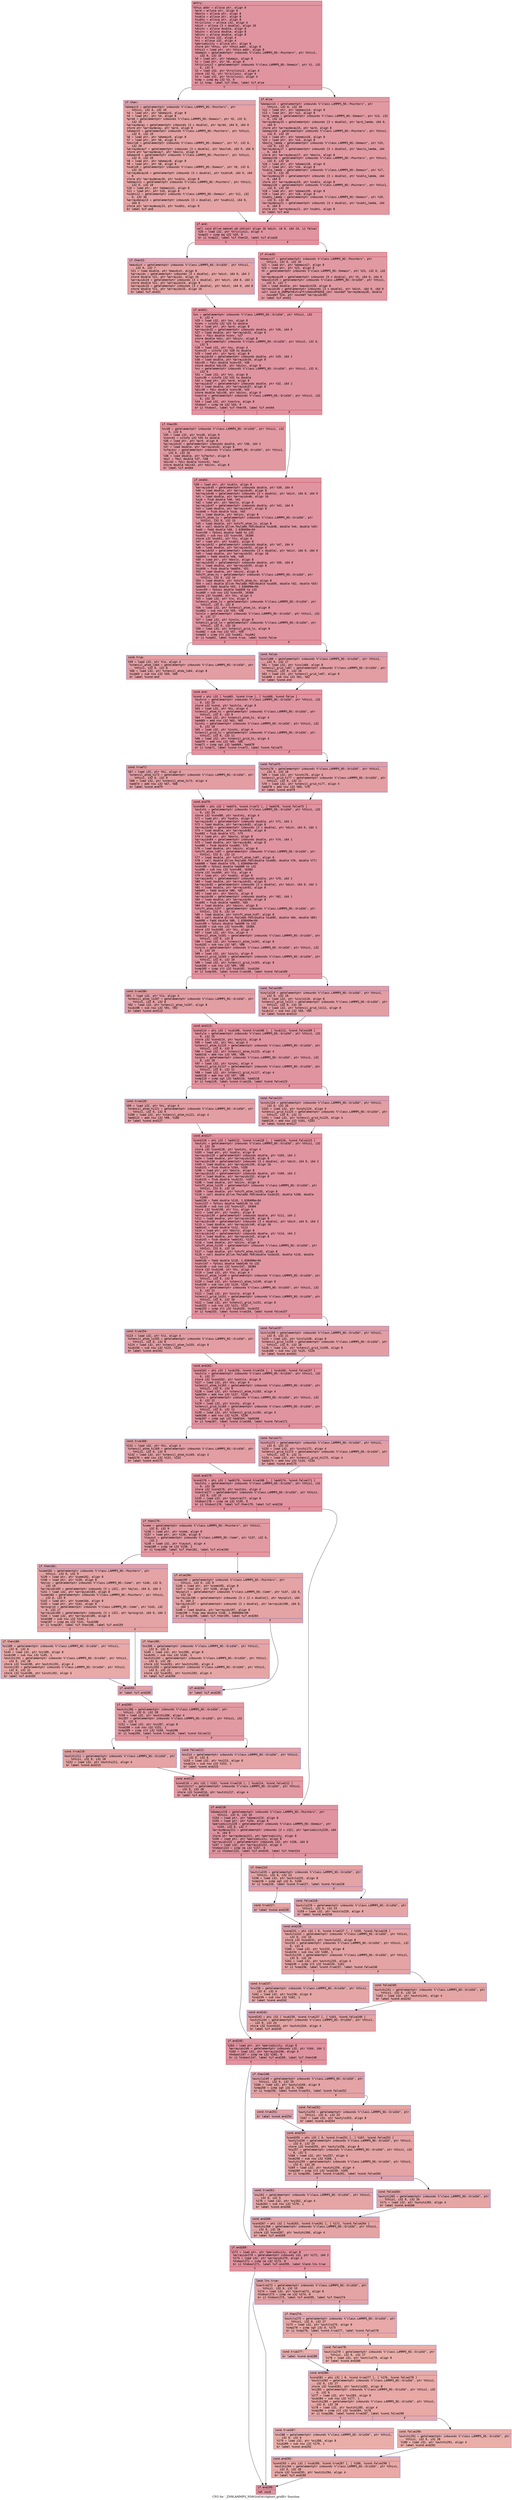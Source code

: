 digraph "CFG for '_ZN9LAMMPS_NS6Grid3d10ghost_gridEv' function" {
	label="CFG for '_ZN9LAMMPS_NS6Grid3d10ghost_gridEv' function";

	Node0x55fcd5fa8550 [shape=record,color="#b70d28ff", style=filled, fillcolor="#b70d2870" fontname="Courier",label="{entry:\l|  %this.addr = alloca ptr, align 8\l  %prd = alloca ptr, align 8\l  %boxlo = alloca ptr, align 8\l  %sublo = alloca ptr, align 8\l  %subhi = alloca ptr, align 8\l  %triclinic = alloca i32, align 4\l  %dist = alloca [3 x double], align 16\l  %dxinv = alloca double, align 8\l  %dyinv = alloca double, align 8\l  %dzinv = alloca double, align 8\l  %lo = alloca i32, align 4\l  %hi = alloca i32, align 4\l  %periodicity = alloca ptr, align 8\l  store ptr %this, ptr %this.addr, align 8\l  %this1 = load ptr, ptr %this.addr, align 8\l  %domain = getelementptr inbounds %\"class.LAMMPS_NS::Pointers\", ptr %this1,\l... i32 0, i32 10\l  %0 = load ptr, ptr %domain, align 8\l  %1 = load ptr, ptr %0, align 8\l  %triclinic2 = getelementptr inbounds %\"class.LAMMPS_NS::Domain\", ptr %1, i32\l... 0, i32 9\l  %2 = load i32, ptr %triclinic2, align 4\l  store i32 %2, ptr %triclinic, align 4\l  %3 = load i32, ptr %triclinic, align 4\l  %cmp = icmp eq i32 %3, 0\l  br i1 %cmp, label %if.then, label %if.else\l|{<s0>T|<s1>F}}"];
	Node0x55fcd5fa8550:s0 -> Node0x55fcd5fa9860[tooltip="entry -> if.then\nProbability 37.50%" ];
	Node0x55fcd5fa8550:s1 -> Node0x55fcd5fa98d0[tooltip="entry -> if.else\nProbability 62.50%" ];
	Node0x55fcd5fa9860 [shape=record,color="#3d50c3ff", style=filled, fillcolor="#c32e3170" fontname="Courier",label="{if.then:\l|  %domain3 = getelementptr inbounds %\"class.LAMMPS_NS::Pointers\", ptr\l... %this1, i32 0, i32 10\l  %4 = load ptr, ptr %domain3, align 8\l  %5 = load ptr, ptr %4, align 8\l  %prd4 = getelementptr inbounds %\"class.LAMMPS_NS::Domain\", ptr %5, i32 0,\l... i32 16\l  %arraydecay = getelementptr inbounds [3 x double], ptr %prd4, i64 0, i64 0\l  store ptr %arraydecay, ptr %prd, align 8\l  %domain5 = getelementptr inbounds %\"class.LAMMPS_NS::Pointers\", ptr %this1,\l... i32 0, i32 10\l  %6 = load ptr, ptr %domain5, align 8\l  %7 = load ptr, ptr %6, align 8\l  %boxlo6 = getelementptr inbounds %\"class.LAMMPS_NS::Domain\", ptr %7, i32 0,\l... i32 20\l  %arraydecay7 = getelementptr inbounds [3 x double], ptr %boxlo6, i64 0, i64 0\l  store ptr %arraydecay7, ptr %boxlo, align 8\l  %domain8 = getelementptr inbounds %\"class.LAMMPS_NS::Pointers\", ptr %this1,\l... i32 0, i32 10\l  %8 = load ptr, ptr %domain8, align 8\l  %9 = load ptr, ptr %8, align 8\l  %sublo9 = getelementptr inbounds %\"class.LAMMPS_NS::Domain\", ptr %9, i32 0,\l... i32 33\l  %arraydecay10 = getelementptr inbounds [3 x double], ptr %sublo9, i64 0, i64\l... 0\l  store ptr %arraydecay10, ptr %sublo, align 8\l  %domain11 = getelementptr inbounds %\"class.LAMMPS_NS::Pointers\", ptr %this1,\l... i32 0, i32 10\l  %10 = load ptr, ptr %domain11, align 8\l  %11 = load ptr, ptr %10, align 8\l  %subhi12 = getelementptr inbounds %\"class.LAMMPS_NS::Domain\", ptr %11, i32\l... 0, i32 34\l  %arraydecay13 = getelementptr inbounds [3 x double], ptr %subhi12, i64 0,\l... i64 0\l  store ptr %arraydecay13, ptr %subhi, align 8\l  br label %if.end\l}"];
	Node0x55fcd5fa9860 -> Node0x55fcd5faacd0[tooltip="if.then -> if.end\nProbability 100.00%" ];
	Node0x55fcd5fa98d0 [shape=record,color="#b70d28ff", style=filled, fillcolor="#bb1b2c70" fontname="Courier",label="{if.else:\l|  %domain14 = getelementptr inbounds %\"class.LAMMPS_NS::Pointers\", ptr\l... %this1, i32 0, i32 10\l  %12 = load ptr, ptr %domain14, align 8\l  %13 = load ptr, ptr %12, align 8\l  %prd_lamda = getelementptr inbounds %\"class.LAMMPS_NS::Domain\", ptr %13, i32\l... 0, i32 18\l  %arraydecay15 = getelementptr inbounds [3 x double], ptr %prd_lamda, i64 0,\l... i64 0\l  store ptr %arraydecay15, ptr %prd, align 8\l  %domain16 = getelementptr inbounds %\"class.LAMMPS_NS::Pointers\", ptr %this1,\l... i32 0, i32 10\l  %14 = load ptr, ptr %domain16, align 8\l  %15 = load ptr, ptr %14, align 8\l  %boxlo_lamda = getelementptr inbounds %\"class.LAMMPS_NS::Domain\", ptr %15,\l... i32 0, i32 22\l  %arraydecay17 = getelementptr inbounds [3 x double], ptr %boxlo_lamda, i64\l... 0, i64 0\l  store ptr %arraydecay17, ptr %boxlo, align 8\l  %domain18 = getelementptr inbounds %\"class.LAMMPS_NS::Pointers\", ptr %this1,\l... i32 0, i32 10\l  %16 = load ptr, ptr %domain18, align 8\l  %17 = load ptr, ptr %16, align 8\l  %sublo_lamda = getelementptr inbounds %\"class.LAMMPS_NS::Domain\", ptr %17,\l... i32 0, i32 35\l  %arraydecay19 = getelementptr inbounds [3 x double], ptr %sublo_lamda, i64\l... 0, i64 0\l  store ptr %arraydecay19, ptr %sublo, align 8\l  %domain20 = getelementptr inbounds %\"class.LAMMPS_NS::Pointers\", ptr %this1,\l... i32 0, i32 10\l  %18 = load ptr, ptr %domain20, align 8\l  %19 = load ptr, ptr %18, align 8\l  %subhi_lamda = getelementptr inbounds %\"class.LAMMPS_NS::Domain\", ptr %19,\l... i32 0, i32 36\l  %arraydecay21 = getelementptr inbounds [3 x double], ptr %subhi_lamda, i64\l... 0, i64 0\l  store ptr %arraydecay21, ptr %subhi, align 8\l  br label %if.end\l}"];
	Node0x55fcd5fa98d0 -> Node0x55fcd5faacd0[tooltip="if.else -> if.end\nProbability 100.00%" ];
	Node0x55fcd5faacd0 [shape=record,color="#b70d28ff", style=filled, fillcolor="#b70d2870" fontname="Courier",label="{if.end:\l|  call void @llvm.memset.p0.i64(ptr align 16 %dist, i8 0, i64 24, i1 false)\l  %20 = load i32, ptr %triclinic, align 4\l  %cmp22 = icmp eq i32 %20, 0\l  br i1 %cmp22, label %if.then23, label %if.else26\l|{<s0>T|<s1>F}}"];
	Node0x55fcd5faacd0:s0 -> Node0x55fcd5fac440[tooltip="if.end -> if.then23\nProbability 37.50%" ];
	Node0x55fcd5faacd0:s1 -> Node0x55fcd5fac490[tooltip="if.end -> if.else26\nProbability 62.50%" ];
	Node0x55fcd5fac440 [shape=record,color="#3d50c3ff", style=filled, fillcolor="#c32e3170" fontname="Courier",label="{if.then23:\l|  %maxdist = getelementptr inbounds %\"class.LAMMPS_NS::Grid3d\", ptr %this1,\l... i32 0, i32 7\l  %21 = load double, ptr %maxdist, align 8\l  %arrayidx = getelementptr inbounds [3 x double], ptr %dist, i64 0, i64 2\l  store double %21, ptr %arrayidx, align 16\l  %arrayidx24 = getelementptr inbounds [3 x double], ptr %dist, i64 0, i64 1\l  store double %21, ptr %arrayidx24, align 8\l  %arrayidx25 = getelementptr inbounds [3 x double], ptr %dist, i64 0, i64 0\l  store double %21, ptr %arrayidx25, align 16\l  br label %if.end31\l}"];
	Node0x55fcd5fac440 -> Node0x55fcd5facec0[tooltip="if.then23 -> if.end31\nProbability 100.00%" ];
	Node0x55fcd5fac490 [shape=record,color="#b70d28ff", style=filled, fillcolor="#bb1b2c70" fontname="Courier",label="{if.else26:\l|  %domain27 = getelementptr inbounds %\"class.LAMMPS_NS::Pointers\", ptr\l... %this1, i32 0, i32 10\l  %22 = load ptr, ptr %domain27, align 8\l  %23 = load ptr, ptr %22, align 8\l  %h = getelementptr inbounds %\"class.LAMMPS_NS::Domain\", ptr %23, i32 0, i32\l... 40\l  %arraydecay28 = getelementptr inbounds [6 x double], ptr %h, i64 0, i64 0\l  %maxdist29 = getelementptr inbounds %\"class.LAMMPS_NS::Grid3d\", ptr %this1,\l... i32 0, i32 7\l  %24 = load double, ptr %maxdist29, align 8\l  %arrayidx30 = getelementptr inbounds [3 x double], ptr %dist, i64 0, i64 0\l  call void @_ZN9MathExtra7tribboxEPddS0_(ptr noundef %arraydecay28, double\l... noundef %24, ptr noundef %arrayidx30)\l  br label %if.end31\l}"];
	Node0x55fcd5fac490 -> Node0x55fcd5facec0[tooltip="if.else26 -> if.end31\nProbability 100.00%" ];
	Node0x55fcd5facec0 [shape=record,color="#b70d28ff", style=filled, fillcolor="#b70d2870" fontname="Courier",label="{if.end31:\l|  %nx = getelementptr inbounds %\"class.LAMMPS_NS::Grid3d\", ptr %this1, i32\l... 0, i32 4\l  %25 = load i32, ptr %nx, align 8\l  %conv = sitofp i32 %25 to double\l  %26 = load ptr, ptr %prd, align 8\l  %arrayidx32 = getelementptr inbounds double, ptr %26, i64 0\l  %27 = load double, ptr %arrayidx32, align 8\l  %div = fdiv double %conv, %27\l  store double %div, ptr %dxinv, align 8\l  %ny = getelementptr inbounds %\"class.LAMMPS_NS::Grid3d\", ptr %this1, i32 0,\l... i32 5\l  %28 = load i32, ptr %ny, align 4\l  %conv33 = sitofp i32 %28 to double\l  %29 = load ptr, ptr %prd, align 8\l  %arrayidx34 = getelementptr inbounds double, ptr %29, i64 1\l  %30 = load double, ptr %arrayidx34, align 8\l  %div35 = fdiv double %conv33, %30\l  store double %div35, ptr %dyinv, align 8\l  %nz = getelementptr inbounds %\"class.LAMMPS_NS::Grid3d\", ptr %this1, i32 0,\l... i32 6\l  %31 = load i32, ptr %nz, align 8\l  %conv36 = sitofp i32 %31 to double\l  %32 = load ptr, ptr %prd, align 8\l  %arrayidx37 = getelementptr inbounds double, ptr %32, i64 2\l  %33 = load double, ptr %arrayidx37, align 8\l  %div38 = fdiv double %conv36, %33\l  store double %div38, ptr %dzinv, align 8\l  %zextra = getelementptr inbounds %\"class.LAMMPS_NS::Grid3d\", ptr %this1, i32\l... 0, i32 15\l  %34 = load i32, ptr %zextra, align 8\l  %tobool = icmp ne i32 %34, 0\l  br i1 %tobool, label %if.then39, label %if.end44\l|{<s0>T|<s1>F}}"];
	Node0x55fcd5facec0:s0 -> Node0x55fcd5fae860[tooltip="if.end31 -> if.then39\nProbability 62.50%" ];
	Node0x55fcd5facec0:s1 -> Node0x55fcd5fae8e0[tooltip="if.end31 -> if.end44\nProbability 37.50%" ];
	Node0x55fcd5fae860 [shape=record,color="#b70d28ff", style=filled, fillcolor="#bb1b2c70" fontname="Courier",label="{if.then39:\l|  %nz40 = getelementptr inbounds %\"class.LAMMPS_NS::Grid3d\", ptr %this1, i32\l... 0, i32 6\l  %35 = load i32, ptr %nz40, align 8\l  %conv41 = sitofp i32 %35 to double\l  %36 = load ptr, ptr %prd, align 8\l  %arrayidx42 = getelementptr inbounds double, ptr %36, i64 2\l  %37 = load double, ptr %arrayidx42, align 8\l  %zfactor = getelementptr inbounds %\"class.LAMMPS_NS::Grid3d\", ptr %this1,\l... i32 0, i32 16\l  %38 = load double, ptr %zfactor, align 8\l  %mul = fmul double %37, %38\l  %div43 = fdiv double %conv41, %mul\l  store double %div43, ptr %dzinv, align 8\l  br label %if.end44\l}"];
	Node0x55fcd5fae860 -> Node0x55fcd5fae8e0[tooltip="if.then39 -> if.end44\nProbability 100.00%" ];
	Node0x55fcd5fae8e0 [shape=record,color="#b70d28ff", style=filled, fillcolor="#b70d2870" fontname="Courier",label="{if.end44:\l|  %39 = load ptr, ptr %sublo, align 8\l  %arrayidx45 = getelementptr inbounds double, ptr %39, i64 0\l  %40 = load double, ptr %arrayidx45, align 8\l  %arrayidx46 = getelementptr inbounds [3 x double], ptr %dist, i64 0, i64 0\l  %41 = load double, ptr %arrayidx46, align 16\l  %sub = fsub double %40, %41\l  %42 = load ptr, ptr %boxlo, align 8\l  %arrayidx47 = getelementptr inbounds double, ptr %42, i64 0\l  %43 = load double, ptr %arrayidx47, align 8\l  %sub48 = fsub double %sub, %43\l  %44 = load double, ptr %dxinv, align 8\l  %shift_atom_lo = getelementptr inbounds %\"class.LAMMPS_NS::Grid3d\", ptr\l... %this1, i32 0, i32 13\l  %45 = load double, ptr %shift_atom_lo, align 8\l  %46 = call double @llvm.fmuladd.f64(double %sub48, double %44, double %45)\l  %add = fadd double %46, 1.638400e+04\l  %conv50 = fptosi double %add to i32\l  %sub51 = sub nsw i32 %conv50, 16384\l  store i32 %sub51, ptr %lo, align 4\l  %47 = load ptr, ptr %subhi, align 8\l  %arrayidx52 = getelementptr inbounds double, ptr %47, i64 0\l  %48 = load double, ptr %arrayidx52, align 8\l  %arrayidx53 = getelementptr inbounds [3 x double], ptr %dist, i64 0, i64 0\l  %49 = load double, ptr %arrayidx53, align 16\l  %add54 = fadd double %48, %49\l  %50 = load ptr, ptr %boxlo, align 8\l  %arrayidx55 = getelementptr inbounds double, ptr %50, i64 0\l  %51 = load double, ptr %arrayidx55, align 8\l  %sub56 = fsub double %add54, %51\l  %52 = load double, ptr %dxinv, align 8\l  %shift_atom_hi = getelementptr inbounds %\"class.LAMMPS_NS::Grid3d\", ptr\l... %this1, i32 0, i32 14\l  %53 = load double, ptr %shift_atom_hi, align 8\l  %54 = call double @llvm.fmuladd.f64(double %sub56, double %52, double %53)\l  %add58 = fadd double %54, 1.638400e+04\l  %conv59 = fptosi double %add58 to i32\l  %sub60 = sub nsw i32 %conv59, 16384\l  store i32 %sub60, ptr %hi, align 4\l  %55 = load i32, ptr %lo, align 4\l  %stencil_atom_lo = getelementptr inbounds %\"class.LAMMPS_NS::Grid3d\", ptr\l... %this1, i32 0, i32 8\l  %56 = load i32, ptr %stencil_atom_lo, align 8\l  %sub61 = sub nsw i32 %55, %56\l  %inxlo = getelementptr inbounds %\"class.LAMMPS_NS::Grid3d\", ptr %this1, i32\l... 0, i32 17\l  %57 = load i32, ptr %inxlo, align 8\l  %stencil_grid_lo = getelementptr inbounds %\"class.LAMMPS_NS::Grid3d\", ptr\l... %this1, i32 0, i32 10\l  %58 = load i32, ptr %stencil_grid_lo, align 8\l  %sub62 = sub nsw i32 %57, %58\l  %cmp63 = icmp slt i32 %sub61, %sub62\l  br i1 %cmp63, label %cond.true, label %cond.false\l|{<s0>T|<s1>F}}"];
	Node0x55fcd5fae8e0:s0 -> Node0x55fcd5fb1e60[tooltip="if.end44 -> cond.true\nProbability 50.00%" ];
	Node0x55fcd5fae8e0:s1 -> Node0x55fcd5fb1eb0[tooltip="if.end44 -> cond.false\nProbability 50.00%" ];
	Node0x55fcd5fb1e60 [shape=record,color="#3d50c3ff", style=filled, fillcolor="#be242e70" fontname="Courier",label="{cond.true:\l|  %59 = load i32, ptr %lo, align 4\l  %stencil_atom_lo64 = getelementptr inbounds %\"class.LAMMPS_NS::Grid3d\", ptr\l... %this1, i32 0, i32 8\l  %60 = load i32, ptr %stencil_atom_lo64, align 8\l  %sub65 = sub nsw i32 %59, %60\l  br label %cond.end\l}"];
	Node0x55fcd5fb1e60 -> Node0x55fcd5fb2350[tooltip="cond.true -> cond.end\nProbability 100.00%" ];
	Node0x55fcd5fb1eb0 [shape=record,color="#3d50c3ff", style=filled, fillcolor="#be242e70" fontname="Courier",label="{cond.false:\l|  %inxlo66 = getelementptr inbounds %\"class.LAMMPS_NS::Grid3d\", ptr %this1,\l... i32 0, i32 17\l  %61 = load i32, ptr %inxlo66, align 8\l  %stencil_grid_lo67 = getelementptr inbounds %\"class.LAMMPS_NS::Grid3d\", ptr\l... %this1, i32 0, i32 10\l  %62 = load i32, ptr %stencil_grid_lo67, align 8\l  %sub68 = sub nsw i32 %61, %62\l  br label %cond.end\l}"];
	Node0x55fcd5fb1eb0 -> Node0x55fcd5fb2350[tooltip="cond.false -> cond.end\nProbability 100.00%" ];
	Node0x55fcd5fb2350 [shape=record,color="#b70d28ff", style=filled, fillcolor="#b70d2870" fontname="Courier",label="{cond.end:\l|  %cond = phi i32 [ %sub65, %cond.true ], [ %sub68, %cond.false ]\l  %outxlo = getelementptr inbounds %\"class.LAMMPS_NS::Grid3d\", ptr %this1, i32\l... 0, i32 23\l  store i32 %cond, ptr %outxlo, align 8\l  %63 = load i32, ptr %hi, align 4\l  %stencil_atom_hi = getelementptr inbounds %\"class.LAMMPS_NS::Grid3d\", ptr\l... %this1, i32 0, i32 9\l  %64 = load i32, ptr %stencil_atom_hi, align 4\l  %add69 = add nsw i32 %63, %64\l  %inxhi = getelementptr inbounds %\"class.LAMMPS_NS::Grid3d\", ptr %this1, i32\l... 0, i32 18\l  %65 = load i32, ptr %inxhi, align 4\l  %stencil_grid_hi = getelementptr inbounds %\"class.LAMMPS_NS::Grid3d\", ptr\l... %this1, i32 0, i32 11\l  %66 = load i32, ptr %stencil_grid_hi, align 4\l  %add70 = add nsw i32 %65, %66\l  %cmp71 = icmp sgt i32 %add69, %add70\l  br i1 %cmp71, label %cond.true72, label %cond.false75\l|{<s0>T|<s1>F}}"];
	Node0x55fcd5fb2350:s0 -> Node0x55fcd5fb3040[tooltip="cond.end -> cond.true72\nProbability 50.00%" ];
	Node0x55fcd5fb2350:s1 -> Node0x55fcd5fb30f0[tooltip="cond.end -> cond.false75\nProbability 50.00%" ];
	Node0x55fcd5fb3040 [shape=record,color="#3d50c3ff", style=filled, fillcolor="#be242e70" fontname="Courier",label="{cond.true72:\l|  %67 = load i32, ptr %hi, align 4\l  %stencil_atom_hi73 = getelementptr inbounds %\"class.LAMMPS_NS::Grid3d\", ptr\l... %this1, i32 0, i32 9\l  %68 = load i32, ptr %stencil_atom_hi73, align 4\l  %add74 = add nsw i32 %67, %68\l  br label %cond.end79\l}"];
	Node0x55fcd5fb3040 -> Node0x55fcd5fb35b0[tooltip="cond.true72 -> cond.end79\nProbability 100.00%" ];
	Node0x55fcd5fb30f0 [shape=record,color="#3d50c3ff", style=filled, fillcolor="#be242e70" fontname="Courier",label="{cond.false75:\l|  %inxhi76 = getelementptr inbounds %\"class.LAMMPS_NS::Grid3d\", ptr %this1,\l... i32 0, i32 18\l  %69 = load i32, ptr %inxhi76, align 4\l  %stencil_grid_hi77 = getelementptr inbounds %\"class.LAMMPS_NS::Grid3d\", ptr\l... %this1, i32 0, i32 11\l  %70 = load i32, ptr %stencil_grid_hi77, align 4\l  %add78 = add nsw i32 %69, %70\l  br label %cond.end79\l}"];
	Node0x55fcd5fb30f0 -> Node0x55fcd5fb35b0[tooltip="cond.false75 -> cond.end79\nProbability 100.00%" ];
	Node0x55fcd5fb35b0 [shape=record,color="#b70d28ff", style=filled, fillcolor="#b70d2870" fontname="Courier",label="{cond.end79:\l|  %cond80 = phi i32 [ %add74, %cond.true72 ], [ %add78, %cond.false75 ]\l  %outxhi = getelementptr inbounds %\"class.LAMMPS_NS::Grid3d\", ptr %this1, i32\l... 0, i32 24\l  store i32 %cond80, ptr %outxhi, align 4\l  %71 = load ptr, ptr %sublo, align 8\l  %arrayidx81 = getelementptr inbounds double, ptr %71, i64 1\l  %72 = load double, ptr %arrayidx81, align 8\l  %arrayidx82 = getelementptr inbounds [3 x double], ptr %dist, i64 0, i64 1\l  %73 = load double, ptr %arrayidx82, align 8\l  %sub83 = fsub double %72, %73\l  %74 = load ptr, ptr %boxlo, align 8\l  %arrayidx84 = getelementptr inbounds double, ptr %74, i64 1\l  %75 = load double, ptr %arrayidx84, align 8\l  %sub85 = fsub double %sub83, %75\l  %76 = load double, ptr %dyinv, align 8\l  %shift_atom_lo87 = getelementptr inbounds %\"class.LAMMPS_NS::Grid3d\", ptr\l... %this1, i32 0, i32 13\l  %77 = load double, ptr %shift_atom_lo87, align 8\l  %78 = call double @llvm.fmuladd.f64(double %sub85, double %76, double %77)\l  %add88 = fadd double %78, 1.638400e+04\l  %conv89 = fptosi double %add88 to i32\l  %sub90 = sub nsw i32 %conv89, 16384\l  store i32 %sub90, ptr %lo, align 4\l  %79 = load ptr, ptr %subhi, align 8\l  %arrayidx91 = getelementptr inbounds double, ptr %79, i64 1\l  %80 = load double, ptr %arrayidx91, align 8\l  %arrayidx92 = getelementptr inbounds [3 x double], ptr %dist, i64 0, i64 1\l  %81 = load double, ptr %arrayidx92, align 8\l  %add93 = fadd double %80, %81\l  %82 = load ptr, ptr %boxlo, align 8\l  %arrayidx94 = getelementptr inbounds double, ptr %82, i64 1\l  %83 = load double, ptr %arrayidx94, align 8\l  %sub95 = fsub double %add93, %83\l  %84 = load double, ptr %dyinv, align 8\l  %shift_atom_hi97 = getelementptr inbounds %\"class.LAMMPS_NS::Grid3d\", ptr\l... %this1, i32 0, i32 14\l  %85 = load double, ptr %shift_atom_hi97, align 8\l  %86 = call double @llvm.fmuladd.f64(double %sub95, double %84, double %85)\l  %add98 = fadd double %86, 1.638400e+04\l  %conv99 = fptosi double %add98 to i32\l  %sub100 = sub nsw i32 %conv99, 16384\l  store i32 %sub100, ptr %hi, align 4\l  %87 = load i32, ptr %lo, align 4\l  %stencil_atom_lo101 = getelementptr inbounds %\"class.LAMMPS_NS::Grid3d\", ptr\l... %this1, i32 0, i32 8\l  %88 = load i32, ptr %stencil_atom_lo101, align 8\l  %sub102 = sub nsw i32 %87, %88\l  %inylo = getelementptr inbounds %\"class.LAMMPS_NS::Grid3d\", ptr %this1, i32\l... 0, i32 19\l  %89 = load i32, ptr %inylo, align 8\l  %stencil_grid_lo103 = getelementptr inbounds %\"class.LAMMPS_NS::Grid3d\", ptr\l... %this1, i32 0, i32 10\l  %90 = load i32, ptr %stencil_grid_lo103, align 8\l  %sub104 = sub nsw i32 %89, %90\l  %cmp105 = icmp slt i32 %sub102, %sub104\l  br i1 %cmp105, label %cond.true106, label %cond.false109\l|{<s0>T|<s1>F}}"];
	Node0x55fcd5fb35b0:s0 -> Node0x55fcd5fb5980[tooltip="cond.end79 -> cond.true106\nProbability 50.00%" ];
	Node0x55fcd5fb35b0:s1 -> Node0x55fcd5fb5a30[tooltip="cond.end79 -> cond.false109\nProbability 50.00%" ];
	Node0x55fcd5fb5980 [shape=record,color="#3d50c3ff", style=filled, fillcolor="#be242e70" fontname="Courier",label="{cond.true106:\l|  %91 = load i32, ptr %lo, align 4\l  %stencil_atom_lo107 = getelementptr inbounds %\"class.LAMMPS_NS::Grid3d\", ptr\l... %this1, i32 0, i32 8\l  %92 = load i32, ptr %stencil_atom_lo107, align 8\l  %sub108 = sub nsw i32 %91, %92\l  br label %cond.end113\l}"];
	Node0x55fcd5fb5980 -> Node0x55fcd5fb5e90[tooltip="cond.true106 -> cond.end113\nProbability 100.00%" ];
	Node0x55fcd5fb5a30 [shape=record,color="#3d50c3ff", style=filled, fillcolor="#be242e70" fontname="Courier",label="{cond.false109:\l|  %inylo110 = getelementptr inbounds %\"class.LAMMPS_NS::Grid3d\", ptr %this1,\l... i32 0, i32 19\l  %93 = load i32, ptr %inylo110, align 8\l  %stencil_grid_lo111 = getelementptr inbounds %\"class.LAMMPS_NS::Grid3d\", ptr\l... %this1, i32 0, i32 10\l  %94 = load i32, ptr %stencil_grid_lo111, align 8\l  %sub112 = sub nsw i32 %93, %94\l  br label %cond.end113\l}"];
	Node0x55fcd5fb5a30 -> Node0x55fcd5fb5e90[tooltip="cond.false109 -> cond.end113\nProbability 100.00%" ];
	Node0x55fcd5fb5e90 [shape=record,color="#b70d28ff", style=filled, fillcolor="#b70d2870" fontname="Courier",label="{cond.end113:\l|  %cond114 = phi i32 [ %sub108, %cond.true106 ], [ %sub112, %cond.false109 ]\l  %outylo = getelementptr inbounds %\"class.LAMMPS_NS::Grid3d\", ptr %this1, i32\l... 0, i32 25\l  store i32 %cond114, ptr %outylo, align 8\l  %95 = load i32, ptr %hi, align 4\l  %stencil_atom_hi115 = getelementptr inbounds %\"class.LAMMPS_NS::Grid3d\", ptr\l... %this1, i32 0, i32 9\l  %96 = load i32, ptr %stencil_atom_hi115, align 4\l  %add116 = add nsw i32 %95, %96\l  %inyhi = getelementptr inbounds %\"class.LAMMPS_NS::Grid3d\", ptr %this1, i32\l... 0, i32 20\l  %97 = load i32, ptr %inyhi, align 4\l  %stencil_grid_hi117 = getelementptr inbounds %\"class.LAMMPS_NS::Grid3d\", ptr\l... %this1, i32 0, i32 11\l  %98 = load i32, ptr %stencil_grid_hi117, align 4\l  %add118 = add nsw i32 %97, %98\l  %cmp119 = icmp sgt i32 %add116, %add118\l  br i1 %cmp119, label %cond.true120, label %cond.false123\l|{<s0>T|<s1>F}}"];
	Node0x55fcd5fb5e90:s0 -> Node0x55fcd5fb04f0[tooltip="cond.end113 -> cond.true120\nProbability 50.00%" ];
	Node0x55fcd5fb5e90:s1 -> Node0x55fcd5fb05a0[tooltip="cond.end113 -> cond.false123\nProbability 50.00%" ];
	Node0x55fcd5fb04f0 [shape=record,color="#3d50c3ff", style=filled, fillcolor="#be242e70" fontname="Courier",label="{cond.true120:\l|  %99 = load i32, ptr %hi, align 4\l  %stencil_atom_hi121 = getelementptr inbounds %\"class.LAMMPS_NS::Grid3d\", ptr\l... %this1, i32 0, i32 9\l  %100 = load i32, ptr %stencil_atom_hi121, align 4\l  %add122 = add nsw i32 %99, %100\l  br label %cond.end127\l}"];
	Node0x55fcd5fb04f0 -> Node0x55fcd5fb7900[tooltip="cond.true120 -> cond.end127\nProbability 100.00%" ];
	Node0x55fcd5fb05a0 [shape=record,color="#3d50c3ff", style=filled, fillcolor="#be242e70" fontname="Courier",label="{cond.false123:\l|  %inyhi124 = getelementptr inbounds %\"class.LAMMPS_NS::Grid3d\", ptr %this1,\l... i32 0, i32 20\l  %101 = load i32, ptr %inyhi124, align 4\l  %stencil_grid_hi125 = getelementptr inbounds %\"class.LAMMPS_NS::Grid3d\", ptr\l... %this1, i32 0, i32 11\l  %102 = load i32, ptr %stencil_grid_hi125, align 4\l  %add126 = add nsw i32 %101, %102\l  br label %cond.end127\l}"];
	Node0x55fcd5fb05a0 -> Node0x55fcd5fb7900[tooltip="cond.false123 -> cond.end127\nProbability 100.00%" ];
	Node0x55fcd5fb7900 [shape=record,color="#b70d28ff", style=filled, fillcolor="#b70d2870" fontname="Courier",label="{cond.end127:\l|  %cond128 = phi i32 [ %add122, %cond.true120 ], [ %add126, %cond.false123 ]\l  %outyhi = getelementptr inbounds %\"class.LAMMPS_NS::Grid3d\", ptr %this1, i32\l... 0, i32 26\l  store i32 %cond128, ptr %outyhi, align 4\l  %103 = load ptr, ptr %sublo, align 8\l  %arrayidx129 = getelementptr inbounds double, ptr %103, i64 2\l  %104 = load double, ptr %arrayidx129, align 8\l  %arrayidx130 = getelementptr inbounds [3 x double], ptr %dist, i64 0, i64 2\l  %105 = load double, ptr %arrayidx130, align 16\l  %sub131 = fsub double %104, %105\l  %106 = load ptr, ptr %boxlo, align 8\l  %arrayidx132 = getelementptr inbounds double, ptr %106, i64 2\l  %107 = load double, ptr %arrayidx132, align 8\l  %sub133 = fsub double %sub131, %107\l  %108 = load double, ptr %dzinv, align 8\l  %shift_atom_lo135 = getelementptr inbounds %\"class.LAMMPS_NS::Grid3d\", ptr\l... %this1, i32 0, i32 13\l  %109 = load double, ptr %shift_atom_lo135, align 8\l  %110 = call double @llvm.fmuladd.f64(double %sub133, double %108, double\l... %109)\l  %add136 = fadd double %110, 1.638400e+04\l  %conv137 = fptosi double %add136 to i32\l  %sub138 = sub nsw i32 %conv137, 16384\l  store i32 %sub138, ptr %lo, align 4\l  %111 = load ptr, ptr %subhi, align 8\l  %arrayidx139 = getelementptr inbounds double, ptr %111, i64 2\l  %112 = load double, ptr %arrayidx139, align 8\l  %arrayidx140 = getelementptr inbounds [3 x double], ptr %dist, i64 0, i64 2\l  %113 = load double, ptr %arrayidx140, align 16\l  %add141 = fadd double %112, %113\l  %114 = load ptr, ptr %boxlo, align 8\l  %arrayidx142 = getelementptr inbounds double, ptr %114, i64 2\l  %115 = load double, ptr %arrayidx142, align 8\l  %sub143 = fsub double %add141, %115\l  %116 = load double, ptr %dzinv, align 8\l  %shift_atom_hi145 = getelementptr inbounds %\"class.LAMMPS_NS::Grid3d\", ptr\l... %this1, i32 0, i32 14\l  %117 = load double, ptr %shift_atom_hi145, align 8\l  %118 = call double @llvm.fmuladd.f64(double %sub143, double %116, double\l... %117)\l  %add146 = fadd double %118, 1.638400e+04\l  %conv147 = fptosi double %add146 to i32\l  %sub148 = sub nsw i32 %conv147, 16384\l  store i32 %sub148, ptr %hi, align 4\l  %119 = load i32, ptr %lo, align 4\l  %stencil_atom_lo149 = getelementptr inbounds %\"class.LAMMPS_NS::Grid3d\", ptr\l... %this1, i32 0, i32 8\l  %120 = load i32, ptr %stencil_atom_lo149, align 8\l  %sub150 = sub nsw i32 %119, %120\l  %inzlo = getelementptr inbounds %\"class.LAMMPS_NS::Grid3d\", ptr %this1, i32\l... 0, i32 21\l  %121 = load i32, ptr %inzlo, align 8\l  %stencil_grid_lo151 = getelementptr inbounds %\"class.LAMMPS_NS::Grid3d\", ptr\l... %this1, i32 0, i32 10\l  %122 = load i32, ptr %stencil_grid_lo151, align 8\l  %sub152 = sub nsw i32 %121, %122\l  %cmp153 = icmp slt i32 %sub150, %sub152\l  br i1 %cmp153, label %cond.true154, label %cond.false157\l|{<s0>T|<s1>F}}"];
	Node0x55fcd5fb7900:s0 -> Node0x55fcd5fba8e0[tooltip="cond.end127 -> cond.true154\nProbability 50.00%" ];
	Node0x55fcd5fb7900:s1 -> Node0x55fcd5fba990[tooltip="cond.end127 -> cond.false157\nProbability 50.00%" ];
	Node0x55fcd5fba8e0 [shape=record,color="#3d50c3ff", style=filled, fillcolor="#be242e70" fontname="Courier",label="{cond.true154:\l|  %123 = load i32, ptr %lo, align 4\l  %stencil_atom_lo155 = getelementptr inbounds %\"class.LAMMPS_NS::Grid3d\", ptr\l... %this1, i32 0, i32 8\l  %124 = load i32, ptr %stencil_atom_lo155, align 8\l  %sub156 = sub nsw i32 %123, %124\l  br label %cond.end161\l}"];
	Node0x55fcd5fba8e0 -> Node0x55fcd5fbadf0[tooltip="cond.true154 -> cond.end161\nProbability 100.00%" ];
	Node0x55fcd5fba990 [shape=record,color="#3d50c3ff", style=filled, fillcolor="#be242e70" fontname="Courier",label="{cond.false157:\l|  %inzlo158 = getelementptr inbounds %\"class.LAMMPS_NS::Grid3d\", ptr %this1,\l... i32 0, i32 21\l  %125 = load i32, ptr %inzlo158, align 8\l  %stencil_grid_lo159 = getelementptr inbounds %\"class.LAMMPS_NS::Grid3d\", ptr\l... %this1, i32 0, i32 10\l  %126 = load i32, ptr %stencil_grid_lo159, align 8\l  %sub160 = sub nsw i32 %125, %126\l  br label %cond.end161\l}"];
	Node0x55fcd5fba990 -> Node0x55fcd5fbadf0[tooltip="cond.false157 -> cond.end161\nProbability 100.00%" ];
	Node0x55fcd5fbadf0 [shape=record,color="#b70d28ff", style=filled, fillcolor="#b70d2870" fontname="Courier",label="{cond.end161:\l|  %cond162 = phi i32 [ %sub156, %cond.true154 ], [ %sub160, %cond.false157 ]\l  %outzlo = getelementptr inbounds %\"class.LAMMPS_NS::Grid3d\", ptr %this1, i32\l... 0, i32 27\l  store i32 %cond162, ptr %outzlo, align 8\l  %127 = load i32, ptr %hi, align 4\l  %stencil_atom_hi163 = getelementptr inbounds %\"class.LAMMPS_NS::Grid3d\", ptr\l... %this1, i32 0, i32 9\l  %128 = load i32, ptr %stencil_atom_hi163, align 4\l  %add164 = add nsw i32 %127, %128\l  %inzhi = getelementptr inbounds %\"class.LAMMPS_NS::Grid3d\", ptr %this1, i32\l... 0, i32 22\l  %129 = load i32, ptr %inzhi, align 4\l  %stencil_grid_hi165 = getelementptr inbounds %\"class.LAMMPS_NS::Grid3d\", ptr\l... %this1, i32 0, i32 11\l  %130 = load i32, ptr %stencil_grid_hi165, align 4\l  %add166 = add nsw i32 %129, %130\l  %cmp167 = icmp sgt i32 %add164, %add166\l  br i1 %cmp167, label %cond.true168, label %cond.false171\l|{<s0>T|<s1>F}}"];
	Node0x55fcd5fbadf0:s0 -> Node0x55fcd5fbbb50[tooltip="cond.end161 -> cond.true168\nProbability 50.00%" ];
	Node0x55fcd5fbadf0:s1 -> Node0x55fcd5fbbc00[tooltip="cond.end161 -> cond.false171\nProbability 50.00%" ];
	Node0x55fcd5fbbb50 [shape=record,color="#3d50c3ff", style=filled, fillcolor="#be242e70" fontname="Courier",label="{cond.true168:\l|  %131 = load i32, ptr %hi, align 4\l  %stencil_atom_hi169 = getelementptr inbounds %\"class.LAMMPS_NS::Grid3d\", ptr\l... %this1, i32 0, i32 9\l  %132 = load i32, ptr %stencil_atom_hi169, align 4\l  %add170 = add nsw i32 %131, %132\l  br label %cond.end175\l}"];
	Node0x55fcd5fbbb50 -> Node0x55fcd5fbc060[tooltip="cond.true168 -> cond.end175\nProbability 100.00%" ];
	Node0x55fcd5fbbc00 [shape=record,color="#3d50c3ff", style=filled, fillcolor="#be242e70" fontname="Courier",label="{cond.false171:\l|  %inzhi172 = getelementptr inbounds %\"class.LAMMPS_NS::Grid3d\", ptr %this1,\l... i32 0, i32 22\l  %133 = load i32, ptr %inzhi172, align 4\l  %stencil_grid_hi173 = getelementptr inbounds %\"class.LAMMPS_NS::Grid3d\", ptr\l... %this1, i32 0, i32 11\l  %134 = load i32, ptr %stencil_grid_hi173, align 4\l  %add174 = add nsw i32 %133, %134\l  br label %cond.end175\l}"];
	Node0x55fcd5fbbc00 -> Node0x55fcd5fbc060[tooltip="cond.false171 -> cond.end175\nProbability 100.00%" ];
	Node0x55fcd5fbc060 [shape=record,color="#b70d28ff", style=filled, fillcolor="#b70d2870" fontname="Courier",label="{cond.end175:\l|  %cond176 = phi i32 [ %add170, %cond.true168 ], [ %add174, %cond.false171 ]\l  %outzhi = getelementptr inbounds %\"class.LAMMPS_NS::Grid3d\", ptr %this1, i32\l... 0, i32 28\l  store i32 %cond176, ptr %outzhi, align 4\l  %zextra177 = getelementptr inbounds %\"class.LAMMPS_NS::Grid3d\", ptr %this1,\l... i32 0, i32 15\l  %135 = load i32, ptr %zextra177, align 8\l  %tobool178 = icmp ne i32 %135, 0\l  br i1 %tobool178, label %if.then179, label %if.end218\l|{<s0>T|<s1>F}}"];
	Node0x55fcd5fbc060:s0 -> Node0x55fcd5fbc8c0[tooltip="cond.end175 -> if.then179\nProbability 62.50%" ];
	Node0x55fcd5fbc060:s1 -> Node0x55fcd5fbc970[tooltip="cond.end175 -> if.end218\nProbability 37.50%" ];
	Node0x55fcd5fbc8c0 [shape=record,color="#b70d28ff", style=filled, fillcolor="#bb1b2c70" fontname="Courier",label="{if.then179:\l|  %comm = getelementptr inbounds %\"class.LAMMPS_NS::Pointers\", ptr %this1,\l... i32 0, i32 9\l  %136 = load ptr, ptr %comm, align 8\l  %137 = load ptr, ptr %136, align 8\l  %layout = getelementptr inbounds %\"class.LAMMPS_NS::Comm\", ptr %137, i32 0,\l... i32 2\l  %138 = load i32, ptr %layout, align 4\l  %cmp180 = icmp ne i32 %138, 2\l  br i1 %cmp180, label %if.then181, label %if.else194\l|{<s0>T|<s1>F}}"];
	Node0x55fcd5fbc8c0:s0 -> Node0x55fcd5fbcef0[tooltip="if.then179 -> if.then181\nProbability 50.00%" ];
	Node0x55fcd5fbc8c0:s1 -> Node0x55fcd5fbcf70[tooltip="if.then179 -> if.else194\nProbability 50.00%" ];
	Node0x55fcd5fbcef0 [shape=record,color="#3d50c3ff", style=filled, fillcolor="#c32e3170" fontname="Courier",label="{if.then181:\l|  %comm182 = getelementptr inbounds %\"class.LAMMPS_NS::Pointers\", ptr\l... %this1, i32 0, i32 9\l  %139 = load ptr, ptr %comm182, align 8\l  %140 = load ptr, ptr %139, align 8\l  %myloc = getelementptr inbounds %\"class.LAMMPS_NS::Comm\", ptr %140, i32 0,\l... i32 19\l  %arrayidx183 = getelementptr inbounds [3 x i32], ptr %myloc, i64 0, i64 2\l  %141 = load i32, ptr %arrayidx183, align 8\l  %comm184 = getelementptr inbounds %\"class.LAMMPS_NS::Pointers\", ptr %this1,\l... i32 0, i32 9\l  %142 = load ptr, ptr %comm184, align 8\l  %143 = load ptr, ptr %142, align 8\l  %procgrid = getelementptr inbounds %\"class.LAMMPS_NS::Comm\", ptr %143, i32\l... 0, i32 17\l  %arrayidx185 = getelementptr inbounds [3 x i32], ptr %procgrid, i64 0, i64 2\l  %144 = load i32, ptr %arrayidx185, align 8\l  %sub186 = sub nsw i32 %144, 1\l  %cmp187 = icmp eq i32 %141, %sub186\l  br i1 %cmp187, label %if.then188, label %if.end193\l|{<s0>T|<s1>F}}"];
	Node0x55fcd5fbcef0:s0 -> Node0x55fcd5fbdad0[tooltip="if.then181 -> if.then188\nProbability 50.00%" ];
	Node0x55fcd5fbcef0:s1 -> Node0x55fcd5fbdb50[tooltip="if.then181 -> if.end193\nProbability 50.00%" ];
	Node0x55fcd5fbdad0 [shape=record,color="#3d50c3ff", style=filled, fillcolor="#ca3b3770" fontname="Courier",label="{if.then188:\l|  %nz189 = getelementptr inbounds %\"class.LAMMPS_NS::Grid3d\", ptr %this1,\l... i32 0, i32 6\l  %145 = load i32, ptr %nz189, align 8\l  %sub190 = sub nsw i32 %145, 1\l  %outzhi191 = getelementptr inbounds %\"class.LAMMPS_NS::Grid3d\", ptr %this1,\l... i32 0, i32 28\l  store i32 %sub190, ptr %outzhi191, align 4\l  %inzhi192 = getelementptr inbounds %\"class.LAMMPS_NS::Grid3d\", ptr %this1,\l... i32 0, i32 22\l  store i32 %sub190, ptr %inzhi192, align 4\l  br label %if.end193\l}"];
	Node0x55fcd5fbdad0 -> Node0x55fcd5fbdb50[tooltip="if.then188 -> if.end193\nProbability 100.00%" ];
	Node0x55fcd5fbdb50 [shape=record,color="#3d50c3ff", style=filled, fillcolor="#c32e3170" fontname="Courier",label="{if.end193:\l|  br label %if.end205\l}"];
	Node0x55fcd5fbdb50 -> Node0x55fcd5fbe280[tooltip="if.end193 -> if.end205\nProbability 100.00%" ];
	Node0x55fcd5fbcf70 [shape=record,color="#3d50c3ff", style=filled, fillcolor="#c32e3170" fontname="Courier",label="{if.else194:\l|  %comm195 = getelementptr inbounds %\"class.LAMMPS_NS::Pointers\", ptr\l... %this1, i32 0, i32 9\l  %146 = load ptr, ptr %comm195, align 8\l  %147 = load ptr, ptr %146, align 8\l  %mysplit = getelementptr inbounds %\"class.LAMMPS_NS::Comm\", ptr %147, i32 0,\l... i32 26\l  %arrayidx196 = getelementptr inbounds [3 x [2 x double]], ptr %mysplit, i64\l... 0, i64 2\l  %arrayidx197 = getelementptr inbounds [2 x double], ptr %arrayidx196, i64 0,\l... i64 1\l  %148 = load double, ptr %arrayidx197, align 8\l  %cmp198 = fcmp oeq double %148, 1.000000e+00\l  br i1 %cmp198, label %if.then199, label %if.end204\l|{<s0>T|<s1>F}}"];
	Node0x55fcd5fbcf70:s0 -> Node0x55fcd5fbe940[tooltip="if.else194 -> if.then199\nProbability 62.50%" ];
	Node0x55fcd5fbcf70:s1 -> Node0x55fcd5fbe9c0[tooltip="if.else194 -> if.end204\nProbability 37.50%" ];
	Node0x55fcd5fbe940 [shape=record,color="#3d50c3ff", style=filled, fillcolor="#c5333470" fontname="Courier",label="{if.then199:\l|  %nz200 = getelementptr inbounds %\"class.LAMMPS_NS::Grid3d\", ptr %this1,\l... i32 0, i32 6\l  %149 = load i32, ptr %nz200, align 8\l  %sub201 = sub nsw i32 %149, 1\l  %outzhi202 = getelementptr inbounds %\"class.LAMMPS_NS::Grid3d\", ptr %this1,\l... i32 0, i32 28\l  store i32 %sub201, ptr %outzhi202, align 4\l  %inzhi203 = getelementptr inbounds %\"class.LAMMPS_NS::Grid3d\", ptr %this1,\l... i32 0, i32 22\l  store i32 %sub201, ptr %inzhi203, align 4\l  br label %if.end204\l}"];
	Node0x55fcd5fbe940 -> Node0x55fcd5fbe9c0[tooltip="if.then199 -> if.end204\nProbability 100.00%" ];
	Node0x55fcd5fbe9c0 [shape=record,color="#3d50c3ff", style=filled, fillcolor="#c32e3170" fontname="Courier",label="{if.end204:\l|  br label %if.end205\l}"];
	Node0x55fcd5fbe9c0 -> Node0x55fcd5fbe280[tooltip="if.end204 -> if.end205\nProbability 100.00%" ];
	Node0x55fcd5fbe280 [shape=record,color="#b70d28ff", style=filled, fillcolor="#bb1b2c70" fontname="Courier",label="{if.end205:\l|  %outzhi206 = getelementptr inbounds %\"class.LAMMPS_NS::Grid3d\", ptr\l... %this1, i32 0, i32 28\l  %150 = load i32, ptr %outzhi206, align 4\l  %nz207 = getelementptr inbounds %\"class.LAMMPS_NS::Grid3d\", ptr %this1, i32\l... 0, i32 6\l  %151 = load i32, ptr %nz207, align 8\l  %sub208 = sub nsw i32 %151, 1\l  %cmp209 = icmp slt i32 %150, %sub208\l  br i1 %cmp209, label %cond.true210, label %cond.false212\l|{<s0>T|<s1>F}}"];
	Node0x55fcd5fbe280:s0 -> Node0x55fcd5fbf530[tooltip="if.end205 -> cond.true210\nProbability 50.00%" ];
	Node0x55fcd5fbe280:s1 -> Node0x55fcd5fbf5b0[tooltip="if.end205 -> cond.false212\nProbability 50.00%" ];
	Node0x55fcd5fbf530 [shape=record,color="#3d50c3ff", style=filled, fillcolor="#c32e3170" fontname="Courier",label="{cond.true210:\l|  %outzhi211 = getelementptr inbounds %\"class.LAMMPS_NS::Grid3d\", ptr\l... %this1, i32 0, i32 28\l  %152 = load i32, ptr %outzhi211, align 4\l  br label %cond.end215\l}"];
	Node0x55fcd5fbf530 -> Node0x55fcd5fbf850[tooltip="cond.true210 -> cond.end215\nProbability 100.00%" ];
	Node0x55fcd5fbf5b0 [shape=record,color="#3d50c3ff", style=filled, fillcolor="#c32e3170" fontname="Courier",label="{cond.false212:\l|  %nz213 = getelementptr inbounds %\"class.LAMMPS_NS::Grid3d\", ptr %this1,\l... i32 0, i32 6\l  %153 = load i32, ptr %nz213, align 8\l  %sub214 = sub nsw i32 %153, 1\l  br label %cond.end215\l}"];
	Node0x55fcd5fbf5b0 -> Node0x55fcd5fbf850[tooltip="cond.false212 -> cond.end215\nProbability 100.00%" ];
	Node0x55fcd5fbf850 [shape=record,color="#b70d28ff", style=filled, fillcolor="#bb1b2c70" fontname="Courier",label="{cond.end215:\l|  %cond216 = phi i32 [ %152, %cond.true210 ], [ %sub214, %cond.false212 ]\l  %outzhi217 = getelementptr inbounds %\"class.LAMMPS_NS::Grid3d\", ptr %this1,\l... i32 0, i32 28\l  store i32 %cond216, ptr %outzhi217, align 4\l  br label %if.end218\l}"];
	Node0x55fcd5fbf850 -> Node0x55fcd5fbc970[tooltip="cond.end215 -> if.end218\nProbability 100.00%" ];
	Node0x55fcd5fbc970 [shape=record,color="#b70d28ff", style=filled, fillcolor="#b70d2870" fontname="Courier",label="{if.end218:\l|  %domain219 = getelementptr inbounds %\"class.LAMMPS_NS::Pointers\", ptr\l... %this1, i32 0, i32 10\l  %154 = load ptr, ptr %domain219, align 8\l  %155 = load ptr, ptr %154, align 8\l  %periodicity220 = getelementptr inbounds %\"class.LAMMPS_NS::Domain\", ptr\l... %155, i32 0, i32 7\l  %arraydecay221 = getelementptr inbounds [3 x i32], ptr %periodicity220, i64\l... 0, i64 0\l  store ptr %arraydecay221, ptr %periodicity, align 8\l  %156 = load ptr, ptr %periodicity, align 8\l  %arrayidx222 = getelementptr inbounds i32, ptr %156, i64 0\l  %157 = load i32, ptr %arrayidx222, align 4\l  %tobool223 = icmp ne i32 %157, 0\l  br i1 %tobool223, label %if.end245, label %if.then224\l|{<s0>T|<s1>F}}"];
	Node0x55fcd5fbc970:s0 -> Node0x55fcd5fc04e0[tooltip="if.end218 -> if.end245\nProbability 62.50%" ];
	Node0x55fcd5fbc970:s1 -> Node0x55fcd5fc0560[tooltip="if.end218 -> if.then224\nProbability 37.50%" ];
	Node0x55fcd5fc0560 [shape=record,color="#3d50c3ff", style=filled, fillcolor="#c32e3170" fontname="Courier",label="{if.then224:\l|  %outxlo225 = getelementptr inbounds %\"class.LAMMPS_NS::Grid3d\", ptr\l... %this1, i32 0, i32 23\l  %158 = load i32, ptr %outxlo225, align 8\l  %cmp226 = icmp sgt i32 0, %158\l  br i1 %cmp226, label %cond.true227, label %cond.false228\l|{<s0>T|<s1>F}}"];
	Node0x55fcd5fc0560:s0 -> Node0x55fcd5fc08b0[tooltip="if.then224 -> cond.true227\nProbability 50.00%" ];
	Node0x55fcd5fc0560:s1 -> Node0x55fcd5fc0930[tooltip="if.then224 -> cond.false228\nProbability 50.00%" ];
	Node0x55fcd5fc08b0 [shape=record,color="#3d50c3ff", style=filled, fillcolor="#c5333470" fontname="Courier",label="{cond.true227:\l|  br label %cond.end230\l}"];
	Node0x55fcd5fc08b0 -> Node0x55fcd5fc0ac0[tooltip="cond.true227 -> cond.end230\nProbability 100.00%" ];
	Node0x55fcd5fc0930 [shape=record,color="#3d50c3ff", style=filled, fillcolor="#c5333470" fontname="Courier",label="{cond.false228:\l|  %outxlo229 = getelementptr inbounds %\"class.LAMMPS_NS::Grid3d\", ptr\l... %this1, i32 0, i32 23\l  %159 = load i32, ptr %outxlo229, align 8\l  br label %cond.end230\l}"];
	Node0x55fcd5fc0930 -> Node0x55fcd5fc0ac0[tooltip="cond.false228 -> cond.end230\nProbability 100.00%" ];
	Node0x55fcd5fc0ac0 [shape=record,color="#3d50c3ff", style=filled, fillcolor="#c32e3170" fontname="Courier",label="{cond.end230:\l|  %cond231 = phi i32 [ 0, %cond.true227 ], [ %159, %cond.false228 ]\l  %outxlo232 = getelementptr inbounds %\"class.LAMMPS_NS::Grid3d\", ptr %this1,\l... i32 0, i32 23\l  store i32 %cond231, ptr %outxlo232, align 8\l  %nx233 = getelementptr inbounds %\"class.LAMMPS_NS::Grid3d\", ptr %this1, i32\l... 0, i32 4\l  %160 = load i32, ptr %nx233, align 8\l  %sub234 = sub nsw i32 %160, 1\l  %outxhi235 = getelementptr inbounds %\"class.LAMMPS_NS::Grid3d\", ptr %this1,\l... i32 0, i32 24\l  %161 = load i32, ptr %outxhi235, align 4\l  %cmp236 = icmp slt i32 %sub234, %161\l  br i1 %cmp236, label %cond.true237, label %cond.false240\l|{<s0>T|<s1>F}}"];
	Node0x55fcd5fc0ac0:s0 -> Node0x55fcd5fc1370[tooltip="cond.end230 -> cond.true237\nProbability 50.00%" ];
	Node0x55fcd5fc0ac0:s1 -> Node0x55fcd5fc1450[tooltip="cond.end230 -> cond.false240\nProbability 50.00%" ];
	Node0x55fcd5fc1370 [shape=record,color="#3d50c3ff", style=filled, fillcolor="#c5333470" fontname="Courier",label="{cond.true237:\l|  %nx238 = getelementptr inbounds %\"class.LAMMPS_NS::Grid3d\", ptr %this1,\l... i32 0, i32 4\l  %162 = load i32, ptr %nx238, align 8\l  %sub239 = sub nsw i32 %162, 1\l  br label %cond.end242\l}"];
	Node0x55fcd5fc1370 -> Node0x55fcd5fc17f0[tooltip="cond.true237 -> cond.end242\nProbability 100.00%" ];
	Node0x55fcd5fc1450 [shape=record,color="#3d50c3ff", style=filled, fillcolor="#c5333470" fontname="Courier",label="{cond.false240:\l|  %outxhi241 = getelementptr inbounds %\"class.LAMMPS_NS::Grid3d\", ptr\l... %this1, i32 0, i32 24\l  %163 = load i32, ptr %outxhi241, align 4\l  br label %cond.end242\l}"];
	Node0x55fcd5fc1450 -> Node0x55fcd5fc17f0[tooltip="cond.false240 -> cond.end242\nProbability 100.00%" ];
	Node0x55fcd5fc17f0 [shape=record,color="#3d50c3ff", style=filled, fillcolor="#c32e3170" fontname="Courier",label="{cond.end242:\l|  %cond243 = phi i32 [ %sub239, %cond.true237 ], [ %163, %cond.false240 ]\l  %outxhi244 = getelementptr inbounds %\"class.LAMMPS_NS::Grid3d\", ptr %this1,\l... i32 0, i32 24\l  store i32 %cond243, ptr %outxhi244, align 4\l  br label %if.end245\l}"];
	Node0x55fcd5fc17f0 -> Node0x55fcd5fc04e0[tooltip="cond.end242 -> if.end245\nProbability 100.00%" ];
	Node0x55fcd5fc04e0 [shape=record,color="#b70d28ff", style=filled, fillcolor="#b70d2870" fontname="Courier",label="{if.end245:\l|  %164 = load ptr, ptr %periodicity, align 8\l  %arrayidx246 = getelementptr inbounds i32, ptr %164, i64 1\l  %165 = load i32, ptr %arrayidx246, align 4\l  %tobool247 = icmp ne i32 %165, 0\l  br i1 %tobool247, label %if.end269, label %if.then248\l|{<s0>T|<s1>F}}"];
	Node0x55fcd5fc04e0:s0 -> Node0x55fcd5fc1f70[tooltip="if.end245 -> if.end269\nProbability 62.50%" ];
	Node0x55fcd5fc04e0:s1 -> Node0x55fcd5fc1ff0[tooltip="if.end245 -> if.then248\nProbability 37.50%" ];
	Node0x55fcd5fc1ff0 [shape=record,color="#3d50c3ff", style=filled, fillcolor="#c32e3170" fontname="Courier",label="{if.then248:\l|  %outylo249 = getelementptr inbounds %\"class.LAMMPS_NS::Grid3d\", ptr\l... %this1, i32 0, i32 25\l  %166 = load i32, ptr %outylo249, align 8\l  %cmp250 = icmp sgt i32 0, %166\l  br i1 %cmp250, label %cond.true251, label %cond.false252\l|{<s0>T|<s1>F}}"];
	Node0x55fcd5fc1ff0:s0 -> Node0x55fcd5fc23a0[tooltip="if.then248 -> cond.true251\nProbability 50.00%" ];
	Node0x55fcd5fc1ff0:s1 -> Node0x55fcd5fc2420[tooltip="if.then248 -> cond.false252\nProbability 50.00%" ];
	Node0x55fcd5fc23a0 [shape=record,color="#3d50c3ff", style=filled, fillcolor="#c5333470" fontname="Courier",label="{cond.true251:\l|  br label %cond.end254\l}"];
	Node0x55fcd5fc23a0 -> Node0x55fcd5fc25b0[tooltip="cond.true251 -> cond.end254\nProbability 100.00%" ];
	Node0x55fcd5fc2420 [shape=record,color="#3d50c3ff", style=filled, fillcolor="#c5333470" fontname="Courier",label="{cond.false252:\l|  %outylo253 = getelementptr inbounds %\"class.LAMMPS_NS::Grid3d\", ptr\l... %this1, i32 0, i32 25\l  %167 = load i32, ptr %outylo253, align 8\l  br label %cond.end254\l}"];
	Node0x55fcd5fc2420 -> Node0x55fcd5fc25b0[tooltip="cond.false252 -> cond.end254\nProbability 100.00%" ];
	Node0x55fcd5fc25b0 [shape=record,color="#3d50c3ff", style=filled, fillcolor="#c32e3170" fontname="Courier",label="{cond.end254:\l|  %cond255 = phi i32 [ 0, %cond.true251 ], [ %167, %cond.false252 ]\l  %outylo256 = getelementptr inbounds %\"class.LAMMPS_NS::Grid3d\", ptr %this1,\l... i32 0, i32 25\l  store i32 %cond255, ptr %outylo256, align 8\l  %ny257 = getelementptr inbounds %\"class.LAMMPS_NS::Grid3d\", ptr %this1, i32\l... 0, i32 5\l  %168 = load i32, ptr %ny257, align 4\l  %sub258 = sub nsw i32 %168, 1\l  %outyhi259 = getelementptr inbounds %\"class.LAMMPS_NS::Grid3d\", ptr %this1,\l... i32 0, i32 26\l  %169 = load i32, ptr %outyhi259, align 4\l  %cmp260 = icmp slt i32 %sub258, %169\l  br i1 %cmp260, label %cond.true261, label %cond.false264\l|{<s0>T|<s1>F}}"];
	Node0x55fcd5fc25b0:s0 -> Node0x55fcd5fc2e60[tooltip="cond.end254 -> cond.true261\nProbability 50.00%" ];
	Node0x55fcd5fc25b0:s1 -> Node0x55fcd5fc2f40[tooltip="cond.end254 -> cond.false264\nProbability 50.00%" ];
	Node0x55fcd5fc2e60 [shape=record,color="#3d50c3ff", style=filled, fillcolor="#c5333470" fontname="Courier",label="{cond.true261:\l|  %ny262 = getelementptr inbounds %\"class.LAMMPS_NS::Grid3d\", ptr %this1,\l... i32 0, i32 5\l  %170 = load i32, ptr %ny262, align 4\l  %sub263 = sub nsw i32 %170, 1\l  br label %cond.end266\l}"];
	Node0x55fcd5fc2e60 -> Node0x55fcd5fc32e0[tooltip="cond.true261 -> cond.end266\nProbability 100.00%" ];
	Node0x55fcd5fc2f40 [shape=record,color="#3d50c3ff", style=filled, fillcolor="#c5333470" fontname="Courier",label="{cond.false264:\l|  %outyhi265 = getelementptr inbounds %\"class.LAMMPS_NS::Grid3d\", ptr\l... %this1, i32 0, i32 26\l  %171 = load i32, ptr %outyhi265, align 4\l  br label %cond.end266\l}"];
	Node0x55fcd5fc2f40 -> Node0x55fcd5fc32e0[tooltip="cond.false264 -> cond.end266\nProbability 100.00%" ];
	Node0x55fcd5fc32e0 [shape=record,color="#3d50c3ff", style=filled, fillcolor="#c32e3170" fontname="Courier",label="{cond.end266:\l|  %cond267 = phi i32 [ %sub263, %cond.true261 ], [ %171, %cond.false264 ]\l  %outyhi268 = getelementptr inbounds %\"class.LAMMPS_NS::Grid3d\", ptr %this1,\l... i32 0, i32 26\l  store i32 %cond267, ptr %outyhi268, align 4\l  br label %if.end269\l}"];
	Node0x55fcd5fc32e0 -> Node0x55fcd5fc1f70[tooltip="cond.end266 -> if.end269\nProbability 100.00%" ];
	Node0x55fcd5fc1f70 [shape=record,color="#b70d28ff", style=filled, fillcolor="#b70d2870" fontname="Courier",label="{if.end269:\l|  %172 = load ptr, ptr %periodicity, align 8\l  %arrayidx270 = getelementptr inbounds i32, ptr %172, i64 2\l  %173 = load i32, ptr %arrayidx270, align 4\l  %tobool271 = icmp ne i32 %173, 0\l  br i1 %tobool271, label %if.end295, label %land.lhs.true\l|{<s0>T|<s1>F}}"];
	Node0x55fcd5fc1f70:s0 -> Node0x55fcd5fc3a60[tooltip="if.end269 -> if.end295\nProbability 62.50%" ];
	Node0x55fcd5fc1f70:s1 -> Node0x55fcd5fc3ae0[tooltip="if.end269 -> land.lhs.true\nProbability 37.50%" ];
	Node0x55fcd5fc3ae0 [shape=record,color="#3d50c3ff", style=filled, fillcolor="#c32e3170" fontname="Courier",label="{land.lhs.true:\l|  %zextra272 = getelementptr inbounds %\"class.LAMMPS_NS::Grid3d\", ptr\l... %this1, i32 0, i32 15\l  %174 = load i32, ptr %zextra272, align 8\l  %tobool273 = icmp ne i32 %174, 0\l  br i1 %tobool273, label %if.end295, label %if.then274\l|{<s0>T|<s1>F}}"];
	Node0x55fcd5fc3ae0:s0 -> Node0x55fcd5fc3a60[tooltip="land.lhs.true -> if.end295\nProbability 62.50%" ];
	Node0x55fcd5fc3ae0:s1 -> Node0x55fcd5fc3ea0[tooltip="land.lhs.true -> if.then274\nProbability 37.50%" ];
	Node0x55fcd5fc3ea0 [shape=record,color="#3d50c3ff", style=filled, fillcolor="#ca3b3770" fontname="Courier",label="{if.then274:\l|  %outzlo275 = getelementptr inbounds %\"class.LAMMPS_NS::Grid3d\", ptr\l... %this1, i32 0, i32 27\l  %175 = load i32, ptr %outzlo275, align 8\l  %cmp276 = icmp sgt i32 0, %175\l  br i1 %cmp276, label %cond.true277, label %cond.false278\l|{<s0>T|<s1>F}}"];
	Node0x55fcd5fc3ea0:s0 -> Node0x55fcd5fc41f0[tooltip="if.then274 -> cond.true277\nProbability 50.00%" ];
	Node0x55fcd5fc3ea0:s1 -> Node0x55fcd5fc4270[tooltip="if.then274 -> cond.false278\nProbability 50.00%" ];
	Node0x55fcd5fc41f0 [shape=record,color="#3d50c3ff", style=filled, fillcolor="#d0473d70" fontname="Courier",label="{cond.true277:\l|  br label %cond.end280\l}"];
	Node0x55fcd5fc41f0 -> Node0x55fcd5fc4400[tooltip="cond.true277 -> cond.end280\nProbability 100.00%" ];
	Node0x55fcd5fc4270 [shape=record,color="#3d50c3ff", style=filled, fillcolor="#d0473d70" fontname="Courier",label="{cond.false278:\l|  %outzlo279 = getelementptr inbounds %\"class.LAMMPS_NS::Grid3d\", ptr\l... %this1, i32 0, i32 27\l  %176 = load i32, ptr %outzlo279, align 8\l  br label %cond.end280\l}"];
	Node0x55fcd5fc4270 -> Node0x55fcd5fc4400[tooltip="cond.false278 -> cond.end280\nProbability 100.00%" ];
	Node0x55fcd5fc4400 [shape=record,color="#3d50c3ff", style=filled, fillcolor="#ca3b3770" fontname="Courier",label="{cond.end280:\l|  %cond281 = phi i32 [ 0, %cond.true277 ], [ %176, %cond.false278 ]\l  %outzlo282 = getelementptr inbounds %\"class.LAMMPS_NS::Grid3d\", ptr %this1,\l... i32 0, i32 27\l  store i32 %cond281, ptr %outzlo282, align 8\l  %nz283 = getelementptr inbounds %\"class.LAMMPS_NS::Grid3d\", ptr %this1, i32\l... 0, i32 6\l  %177 = load i32, ptr %nz283, align 8\l  %sub284 = sub nsw i32 %177, 1\l  %outzhi285 = getelementptr inbounds %\"class.LAMMPS_NS::Grid3d\", ptr %this1,\l... i32 0, i32 28\l  %178 = load i32, ptr %outzhi285, align 4\l  %cmp286 = icmp slt i32 %sub284, %178\l  br i1 %cmp286, label %cond.true287, label %cond.false290\l|{<s0>T|<s1>F}}"];
	Node0x55fcd5fc4400:s0 -> Node0x55fcd5fc4cb0[tooltip="cond.end280 -> cond.true287\nProbability 50.00%" ];
	Node0x55fcd5fc4400:s1 -> Node0x55fcd5fc4d90[tooltip="cond.end280 -> cond.false290\nProbability 50.00%" ];
	Node0x55fcd5fc4cb0 [shape=record,color="#3d50c3ff", style=filled, fillcolor="#d0473d70" fontname="Courier",label="{cond.true287:\l|  %nz288 = getelementptr inbounds %\"class.LAMMPS_NS::Grid3d\", ptr %this1,\l... i32 0, i32 6\l  %179 = load i32, ptr %nz288, align 8\l  %sub289 = sub nsw i32 %179, 1\l  br label %cond.end292\l}"];
	Node0x55fcd5fc4cb0 -> Node0x55fcd5fc5130[tooltip="cond.true287 -> cond.end292\nProbability 100.00%" ];
	Node0x55fcd5fc4d90 [shape=record,color="#3d50c3ff", style=filled, fillcolor="#d0473d70" fontname="Courier",label="{cond.false290:\l|  %outzhi291 = getelementptr inbounds %\"class.LAMMPS_NS::Grid3d\", ptr\l... %this1, i32 0, i32 28\l  %180 = load i32, ptr %outzhi291, align 4\l  br label %cond.end292\l}"];
	Node0x55fcd5fc4d90 -> Node0x55fcd5fc5130[tooltip="cond.false290 -> cond.end292\nProbability 100.00%" ];
	Node0x55fcd5fc5130 [shape=record,color="#3d50c3ff", style=filled, fillcolor="#ca3b3770" fontname="Courier",label="{cond.end292:\l|  %cond293 = phi i32 [ %sub289, %cond.true287 ], [ %180, %cond.false290 ]\l  %outzhi294 = getelementptr inbounds %\"class.LAMMPS_NS::Grid3d\", ptr %this1,\l... i32 0, i32 28\l  store i32 %cond293, ptr %outzhi294, align 4\l  br label %if.end295\l}"];
	Node0x55fcd5fc5130 -> Node0x55fcd5fc3a60[tooltip="cond.end292 -> if.end295\nProbability 100.00%" ];
	Node0x55fcd5fc3a60 [shape=record,color="#b70d28ff", style=filled, fillcolor="#b70d2870" fontname="Courier",label="{if.end295:\l|  ret void\l}"];
}
